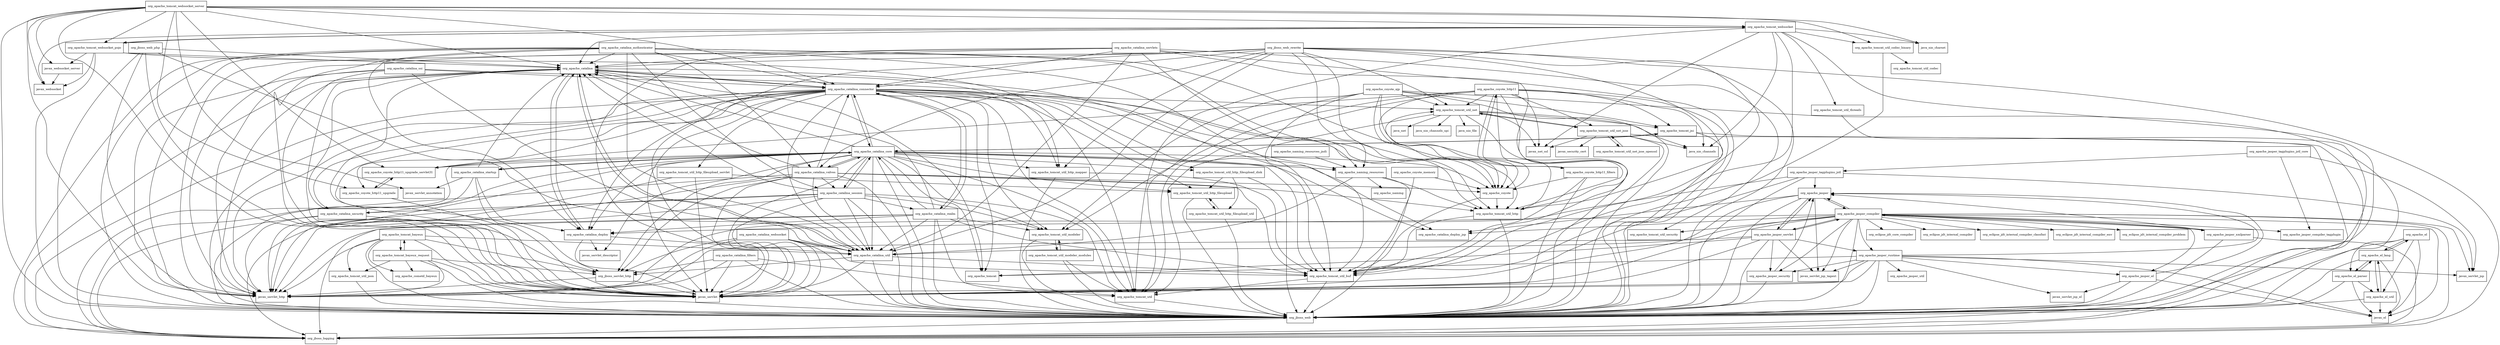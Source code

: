 digraph jbossweb_7_4_8_Final_redhat_4_package_dependencies {
  node [shape = box, fontsize=10.0];
  javax_websocket_server -> javax_websocket;
  org_apache_catalina -> javax_servlet;
  org_apache_catalina -> javax_servlet_http;
  org_apache_catalina -> org_apache_catalina_connector;
  org_apache_catalina -> org_apache_catalina_deploy;
  org_apache_catalina -> org_apache_catalina_deploy_jsp;
  org_apache_catalina -> org_apache_catalina_util;
  org_apache_catalina -> org_apache_tomcat;
  org_apache_catalina -> org_apache_tomcat_util_http_mapper;
  org_apache_catalina -> org_jboss_logging;
  org_apache_catalina -> org_jboss_servlet_http;
  org_apache_catalina_authenticator -> javax_servlet;
  org_apache_catalina_authenticator -> javax_servlet_http;
  org_apache_catalina_authenticator -> org_apache_catalina;
  org_apache_catalina_authenticator -> org_apache_catalina_connector;
  org_apache_catalina_authenticator -> org_apache_catalina_deploy;
  org_apache_catalina_authenticator -> org_apache_catalina_session;
  org_apache_catalina_authenticator -> org_apache_catalina_util;
  org_apache_catalina_authenticator -> org_apache_catalina_valves;
  org_apache_catalina_authenticator -> org_apache_coyote;
  org_apache_catalina_authenticator -> org_apache_tomcat_util_buf;
  org_apache_catalina_authenticator -> org_apache_tomcat_util_http;
  org_apache_catalina_authenticator -> org_jboss_logging;
  org_apache_catalina_authenticator -> org_jboss_web;
  org_apache_catalina_connector -> javax_servlet;
  org_apache_catalina_connector -> javax_servlet_http;
  org_apache_catalina_connector -> org_apache_catalina;
  org_apache_catalina_connector -> org_apache_catalina_core;
  org_apache_catalina_connector -> org_apache_catalina_deploy;
  org_apache_catalina_connector -> org_apache_catalina_realm;
  org_apache_catalina_connector -> org_apache_catalina_security;
  org_apache_catalina_connector -> org_apache_catalina_util;
  org_apache_catalina_connector -> org_apache_coyote;
  org_apache_catalina_connector -> org_apache_coyote_http11_upgrade;
  org_apache_catalina_connector -> org_apache_coyote_http11_upgrade_servlet31;
  org_apache_catalina_connector -> org_apache_naming_resources;
  org_apache_catalina_connector -> org_apache_tomcat;
  org_apache_catalina_connector -> org_apache_tomcat_util;
  org_apache_catalina_connector -> org_apache_tomcat_util_buf;
  org_apache_catalina_connector -> org_apache_tomcat_util_http;
  org_apache_catalina_connector -> org_apache_tomcat_util_http_fileupload;
  org_apache_catalina_connector -> org_apache_tomcat_util_http_fileupload_disk;
  org_apache_catalina_connector -> org_apache_tomcat_util_http_fileupload_servlet;
  org_apache_catalina_connector -> org_apache_tomcat_util_http_mapper;
  org_apache_catalina_connector -> org_apache_tomcat_util_modeler;
  org_apache_catalina_connector -> org_apache_tomcat_util_net;
  org_apache_catalina_connector -> org_jboss_logging;
  org_apache_catalina_connector -> org_jboss_servlet_http;
  org_apache_catalina_connector -> org_jboss_web;
  org_apache_catalina_core -> javax_servlet;
  org_apache_catalina_core -> javax_servlet_descriptor;
  org_apache_catalina_core -> javax_servlet_http;
  org_apache_catalina_core -> org_apache_catalina;
  org_apache_catalina_core -> org_apache_catalina_connector;
  org_apache_catalina_core -> org_apache_catalina_deploy;
  org_apache_catalina_core -> org_apache_catalina_deploy_jsp;
  org_apache_catalina_core -> org_apache_catalina_security;
  org_apache_catalina_core -> org_apache_catalina_session;
  org_apache_catalina_core -> org_apache_catalina_startup;
  org_apache_catalina_core -> org_apache_catalina_util;
  org_apache_catalina_core -> org_apache_catalina_valves;
  org_apache_catalina_core -> org_apache_coyote;
  org_apache_catalina_core -> org_apache_coyote_http11_upgrade_servlet31;
  org_apache_catalina_core -> org_apache_naming_resources;
  org_apache_catalina_core -> org_apache_tomcat;
  org_apache_catalina_core -> org_apache_tomcat_jni;
  org_apache_catalina_core -> org_apache_tomcat_util;
  org_apache_catalina_core -> org_apache_tomcat_util_buf;
  org_apache_catalina_core -> org_apache_tomcat_util_http_fileupload;
  org_apache_catalina_core -> org_apache_tomcat_util_http_fileupload_disk;
  org_apache_catalina_core -> org_apache_tomcat_util_http_mapper;
  org_apache_catalina_core -> org_apache_tomcat_util_modeler;
  org_apache_catalina_core -> org_jboss_logging;
  org_apache_catalina_core -> org_jboss_servlet_http;
  org_apache_catalina_core -> org_jboss_web;
  org_apache_catalina_deploy -> javax_servlet;
  org_apache_catalina_deploy -> javax_servlet_descriptor;
  org_apache_catalina_deploy -> org_apache_catalina;
  org_apache_catalina_deploy -> org_apache_catalina_util;
  org_apache_catalina_filters -> javax_servlet;
  org_apache_catalina_filters -> javax_servlet_http;
  org_apache_catalina_filters -> org_apache_tomcat_util;
  org_apache_catalina_filters -> org_jboss_servlet_http;
  org_apache_catalina_filters -> org_jboss_web;
  org_apache_catalina_realm -> javax_servlet_http;
  org_apache_catalina_realm -> org_apache_catalina;
  org_apache_catalina_realm -> org_apache_catalina_connector;
  org_apache_catalina_realm -> org_apache_catalina_core;
  org_apache_catalina_realm -> org_apache_catalina_deploy;
  org_apache_catalina_realm -> org_apache_catalina_util;
  org_apache_catalina_realm -> org_apache_tomcat_util;
  org_apache_catalina_realm -> org_apache_tomcat_util_buf;
  org_apache_catalina_realm -> org_apache_tomcat_util_modeler;
  org_apache_catalina_realm -> org_jboss_logging;
  org_apache_catalina_realm -> org_jboss_web;
  org_apache_catalina_security -> javax_servlet;
  org_apache_catalina_security -> javax_servlet_http;
  org_apache_catalina_security -> org_apache_catalina;
  org_apache_catalina_security -> org_jboss_logging;
  org_apache_catalina_servlets -> javax_servlet;
  org_apache_catalina_servlets -> javax_servlet_http;
  org_apache_catalina_servlets -> org_apache_catalina;
  org_apache_catalina_servlets -> org_apache_catalina_connector;
  org_apache_catalina_servlets -> org_apache_catalina_util;
  org_apache_catalina_servlets -> org_apache_naming_resources;
  org_apache_catalina_servlets -> org_apache_tomcat_util_http;
  org_apache_catalina_servlets -> org_apache_tomcat_util_security;
  org_apache_catalina_servlets -> org_jboss_web;
  org_apache_catalina_session -> javax_servlet;
  org_apache_catalina_session -> javax_servlet_http;
  org_apache_catalina_session -> org_apache_catalina;
  org_apache_catalina_session -> org_apache_catalina_core;
  org_apache_catalina_session -> org_apache_catalina_realm;
  org_apache_catalina_session -> org_apache_catalina_security;
  org_apache_catalina_session -> org_apache_catalina_util;
  org_apache_catalina_session -> org_apache_tomcat_util;
  org_apache_catalina_session -> org_apache_tomcat_util_modeler;
  org_apache_catalina_session -> org_jboss_logging;
  org_apache_catalina_session -> org_jboss_web;
  org_apache_catalina_ssi -> javax_servlet;
  org_apache_catalina_ssi -> javax_servlet_http;
  org_apache_catalina_ssi -> org_apache_catalina_connector;
  org_apache_catalina_ssi -> org_apache_catalina_util;
  org_apache_catalina_ssi -> org_apache_tomcat_util_http;
  org_apache_catalina_ssi -> org_jboss_web;
  org_apache_catalina_startup -> javax_servlet;
  org_apache_catalina_startup -> javax_servlet_annotation;
  org_apache_catalina_startup -> org_apache_catalina;
  org_apache_catalina_startup -> org_apache_catalina_core;
  org_apache_catalina_startup -> org_apache_catalina_deploy;
  org_apache_catalina_startup -> org_jboss_web;
  org_apache_catalina_util -> javax_servlet;
  org_apache_catalina_util -> org_apache_catalina;
  org_apache_catalina_util -> org_apache_tomcat_util_buf;
  org_apache_catalina_util -> org_jboss_servlet_http;
  org_apache_catalina_util -> org_jboss_web;
  org_apache_catalina_valves -> javax_servlet;
  org_apache_catalina_valves -> javax_servlet_http;
  org_apache_catalina_valves -> org_apache_catalina;
  org_apache_catalina_valves -> org_apache_catalina_connector;
  org_apache_catalina_valves -> org_apache_catalina_core;
  org_apache_catalina_valves -> org_apache_catalina_session;
  org_apache_catalina_valves -> org_apache_catalina_util;
  org_apache_catalina_valves -> org_apache_coyote;
  org_apache_catalina_valves -> org_apache_tomcat_util_buf;
  org_apache_catalina_valves -> org_apache_tomcat_util_http;
  org_apache_catalina_valves -> org_jboss_logging;
  org_apache_catalina_valves -> org_jboss_servlet_http;
  org_apache_catalina_valves -> org_jboss_web;
  org_apache_catalina_websocket -> javax_servlet;
  org_apache_catalina_websocket -> javax_servlet_http;
  org_apache_catalina_websocket -> org_apache_catalina_util;
  org_apache_catalina_websocket -> org_apache_tomcat_util_buf;
  org_apache_catalina_websocket -> org_jboss_servlet_http;
  org_apache_catalina_websocket -> org_jboss_web;
  org_apache_coyote -> org_apache_tomcat_util_buf;
  org_apache_coyote -> org_apache_tomcat_util_http;
  org_apache_coyote -> org_apache_tomcat_util_net;
  org_apache_coyote_ajp -> org_apache_coyote;
  org_apache_coyote_ajp -> org_apache_tomcat_jni;
  org_apache_coyote_ajp -> org_apache_tomcat_util;
  org_apache_coyote_ajp -> org_apache_tomcat_util_buf;
  org_apache_coyote_ajp -> org_apache_tomcat_util_http;
  org_apache_coyote_ajp -> org_apache_tomcat_util_modeler;
  org_apache_coyote_ajp -> org_apache_tomcat_util_net;
  org_apache_coyote_ajp -> org_jboss_logging;
  org_apache_coyote_ajp -> org_jboss_web;
  org_apache_coyote_http11 -> java_nio_channels;
  org_apache_coyote_http11 -> javax_net_ssl;
  org_apache_coyote_http11 -> org_apache_coyote;
  org_apache_coyote_http11 -> org_apache_coyote_http11_filters;
  org_apache_coyote_http11 -> org_apache_coyote_http11_upgrade_servlet31;
  org_apache_coyote_http11 -> org_apache_tomcat_jni;
  org_apache_coyote_http11 -> org_apache_tomcat_util;
  org_apache_coyote_http11 -> org_apache_tomcat_util_buf;
  org_apache_coyote_http11 -> org_apache_tomcat_util_http;
  org_apache_coyote_http11 -> org_apache_tomcat_util_modeler;
  org_apache_coyote_http11 -> org_apache_tomcat_util_net;
  org_apache_coyote_http11 -> org_apache_tomcat_util_net_jsse;
  org_apache_coyote_http11 -> org_jboss_web;
  org_apache_coyote_http11_filters -> org_apache_coyote;
  org_apache_coyote_http11_filters -> org_apache_coyote_http11;
  org_apache_coyote_http11_filters -> org_apache_tomcat_util_buf;
  org_apache_coyote_http11_filters -> org_jboss_web;
  org_apache_coyote_http11_upgrade -> javax_servlet;
  org_apache_coyote_http11_upgrade -> org_apache_coyote_http11_upgrade_servlet31;
  org_apache_coyote_http11_upgrade_servlet31 -> org_apache_coyote_http11_upgrade;
  org_apache_coyote_memory -> org_apache_coyote;
  org_apache_coyote_memory -> org_apache_tomcat_util_buf;
  org_apache_el -> javax_el;
  org_apache_el -> org_apache_el_lang;
  org_apache_el -> org_apache_el_parser;
  org_apache_el -> org_apache_el_util;
  org_apache_el -> org_jboss_web;
  org_apache_el_lang -> javax_el;
  org_apache_el_lang -> org_apache_el;
  org_apache_el_lang -> org_apache_el_parser;
  org_apache_el_lang -> org_apache_el_util;
  org_apache_el_lang -> org_jboss_web;
  org_apache_el_parser -> javax_el;
  org_apache_el_parser -> org_apache_el_lang;
  org_apache_el_parser -> org_apache_el_util;
  org_apache_el_parser -> org_jboss_web;
  org_apache_el_util -> javax_el;
  org_apache_el_util -> org_apache_el_lang;
  org_apache_el_util -> org_jboss_web;
  org_apache_jasper -> javax_servlet;
  org_apache_jasper -> javax_servlet_jsp_tagext;
  org_apache_jasper -> org_apache_catalina_deploy_jsp;
  org_apache_jasper -> org_apache_jasper_compiler;
  org_apache_jasper -> org_apache_jasper_servlet;
  org_apache_jasper -> org_jboss_web;
  org_apache_jasper_compiler -> javax_el;
  org_apache_jasper_compiler -> javax_servlet;
  org_apache_jasper_compiler -> javax_servlet_jsp;
  org_apache_jasper_compiler -> javax_servlet_jsp_tagext;
  org_apache_jasper_compiler -> org_apache_catalina_deploy;
  org_apache_jasper_compiler -> org_apache_catalina_deploy_jsp;
  org_apache_jasper_compiler -> org_apache_catalina_util;
  org_apache_jasper_compiler -> org_apache_jasper;
  org_apache_jasper_compiler -> org_apache_jasper_compiler_tagplugin;
  org_apache_jasper_compiler -> org_apache_jasper_el;
  org_apache_jasper_compiler -> org_apache_jasper_runtime;
  org_apache_jasper_compiler -> org_apache_jasper_security;
  org_apache_jasper_compiler -> org_apache_jasper_servlet;
  org_apache_jasper_compiler -> org_apache_jasper_xmlparser;
  org_apache_jasper_compiler -> org_apache_tomcat_util_security;
  org_apache_jasper_compiler -> org_eclipse_jdt_core_compiler;
  org_apache_jasper_compiler -> org_eclipse_jdt_internal_compiler;
  org_apache_jasper_compiler -> org_eclipse_jdt_internal_compiler_classfmt;
  org_apache_jasper_compiler -> org_eclipse_jdt_internal_compiler_env;
  org_apache_jasper_compiler -> org_eclipse_jdt_internal_compiler_problem;
  org_apache_jasper_compiler -> org_jboss_logging;
  org_apache_jasper_compiler -> org_jboss_web;
  org_apache_jasper_el -> javax_el;
  org_apache_jasper_el -> javax_servlet_jsp_el;
  org_apache_jasper_el -> org_apache_jasper;
  org_apache_jasper_el -> org_jboss_web;
  org_apache_jasper_runtime -> javax_el;
  org_apache_jasper_runtime -> javax_servlet;
  org_apache_jasper_runtime -> javax_servlet_http;
  org_apache_jasper_runtime -> javax_servlet_jsp;
  org_apache_jasper_runtime -> javax_servlet_jsp_el;
  org_apache_jasper_runtime -> javax_servlet_jsp_tagext;
  org_apache_jasper_runtime -> org_apache_jasper;
  org_apache_jasper_runtime -> org_apache_jasper_el;
  org_apache_jasper_runtime -> org_apache_jasper_security;
  org_apache_jasper_runtime -> org_apache_jasper_util;
  org_apache_jasper_runtime -> org_apache_tomcat;
  org_apache_jasper_runtime -> org_jboss_web;
  org_apache_jasper_security -> org_apache_jasper;
  org_apache_jasper_security -> org_jboss_web;
  org_apache_jasper_servlet -> javax_servlet;
  org_apache_jasper_servlet -> javax_servlet_http;
  org_apache_jasper_servlet -> javax_servlet_jsp_tagext;
  org_apache_jasper_servlet -> org_apache_jasper;
  org_apache_jasper_servlet -> org_apache_jasper_compiler;
  org_apache_jasper_servlet -> org_apache_jasper_runtime;
  org_apache_jasper_servlet -> org_apache_jasper_security;
  org_apache_jasper_servlet -> org_apache_tomcat;
  org_apache_jasper_servlet -> org_jboss_web;
  org_apache_jasper_tagplugins_jstl -> javax_servlet;
  org_apache_jasper_tagplugins_jstl -> javax_servlet_http;
  org_apache_jasper_tagplugins_jstl -> javax_servlet_jsp;
  org_apache_jasper_tagplugins_jstl -> org_apache_jasper;
  org_apache_jasper_tagplugins_jstl -> org_jboss_web;
  org_apache_jasper_tagplugins_jstl_core -> javax_servlet_jsp;
  org_apache_jasper_tagplugins_jstl_core -> org_apache_jasper_compiler_tagplugin;
  org_apache_jasper_tagplugins_jstl_core -> org_apache_jasper_tagplugins_jstl;
  org_apache_jasper_xmlparser -> org_apache_jasper;
  org_apache_jasper_xmlparser -> org_apache_jasper_compiler;
  org_apache_jasper_xmlparser -> org_jboss_logging;
  org_apache_jasper_xmlparser -> org_jboss_web;
  org_apache_naming_resources -> org_apache_catalina_util;
  org_apache_naming_resources -> org_apache_naming;
  org_apache_naming_resources -> org_apache_tomcat_util_http;
  org_apache_naming_resources -> org_jboss_web;
  org_apache_naming_resources_jndi -> org_apache_naming_resources;
  org_apache_tomcat_bayeux -> javax_servlet;
  org_apache_tomcat_bayeux -> javax_servlet_http;
  org_apache_tomcat_bayeux -> org_apache_catalina_util;
  org_apache_tomcat_bayeux -> org_apache_cometd_bayeux;
  org_apache_tomcat_bayeux -> org_apache_tomcat_bayeux_request;
  org_apache_tomcat_bayeux -> org_apache_tomcat_util_json;
  org_apache_tomcat_bayeux -> org_jboss_servlet_http;
  org_apache_tomcat_bayeux -> org_jboss_web;
  org_apache_tomcat_bayeux_request -> javax_servlet;
  org_apache_tomcat_bayeux_request -> javax_servlet_http;
  org_apache_tomcat_bayeux_request -> org_apache_cometd_bayeux;
  org_apache_tomcat_bayeux_request -> org_apache_tomcat_bayeux;
  org_apache_tomcat_bayeux_request -> org_apache_tomcat_util_json;
  org_apache_tomcat_bayeux_request -> org_jboss_servlet_http;
  org_apache_tomcat_bayeux_request -> org_jboss_web;
  org_apache_tomcat_jni -> org_apache_catalina_core;
  org_apache_tomcat_jni -> org_jboss_logging;
  org_apache_tomcat_jni -> org_jboss_web;
  org_apache_tomcat_util -> org_jboss_web;
  org_apache_tomcat_util_buf -> org_apache_tomcat_util;
  org_apache_tomcat_util_buf -> org_jboss_web;
  org_apache_tomcat_util_codec_binary -> org_apache_tomcat_util_buf;
  org_apache_tomcat_util_codec_binary -> org_apache_tomcat_util_codec;
  org_apache_tomcat_util_http -> org_apache_tomcat_util_buf;
  org_apache_tomcat_util_http -> org_jboss_web;
  org_apache_tomcat_util_http_fileupload -> org_apache_tomcat_util_http_fileupload_util;
  org_apache_tomcat_util_http_fileupload -> org_jboss_web;
  org_apache_tomcat_util_http_fileupload_disk -> org_apache_tomcat_util_http_fileupload;
  org_apache_tomcat_util_http_fileupload_disk -> org_apache_tomcat_util_http_fileupload_util;
  org_apache_tomcat_util_http_fileupload_disk -> org_jboss_web;
  org_apache_tomcat_util_http_fileupload_servlet -> javax_servlet;
  org_apache_tomcat_util_http_fileupload_servlet -> javax_servlet_http;
  org_apache_tomcat_util_http_fileupload_servlet -> org_apache_tomcat_util_http_fileupload;
  org_apache_tomcat_util_http_fileupload_util -> org_apache_tomcat_util_http_fileupload;
  org_apache_tomcat_util_http_fileupload_util -> org_jboss_web;
  org_apache_tomcat_util_http_mapper -> org_apache_tomcat_util_buf;
  org_apache_tomcat_util_http_mapper -> org_jboss_web;
  org_apache_tomcat_util_json -> org_jboss_web;
  org_apache_tomcat_util_modeler -> org_apache_tomcat_util_modeler_modules;
  org_apache_tomcat_util_modeler -> org_jboss_web;
  org_apache_tomcat_util_modeler_modules -> org_apache_tomcat_util;
  org_apache_tomcat_util_modeler_modules -> org_apache_tomcat_util_modeler;
  org_apache_tomcat_util_modeler_modules -> org_jboss_web;
  org_apache_tomcat_util_net -> java_net;
  org_apache_tomcat_util_net -> java_nio_channels;
  org_apache_tomcat_util_net -> java_nio_channels_spi;
  org_apache_tomcat_util_net -> java_nio_file;
  org_apache_tomcat_util_net -> javax_net_ssl;
  org_apache_tomcat_util_net -> org_apache_tomcat_jni;
  org_apache_tomcat_util_net -> org_apache_tomcat_util;
  org_apache_tomcat_util_net -> org_apache_tomcat_util_net_jsse;
  org_apache_tomcat_util_net -> org_jboss_web;
  org_apache_tomcat_util_net_jsse -> java_nio_channels;
  org_apache_tomcat_util_net_jsse -> javax_net_ssl;
  org_apache_tomcat_util_net_jsse -> javax_security_cert;
  org_apache_tomcat_util_net_jsse -> org_apache_tomcat_util_net;
  org_apache_tomcat_util_net_jsse -> org_apache_tomcat_util_net_jsse_openssl;
  org_apache_tomcat_util_net_jsse -> org_jboss_logging;
  org_apache_tomcat_util_net_jsse -> org_jboss_web;
  org_apache_tomcat_util_net_jsse_openssl -> org_apache_tomcat_util_net_jsse;
  org_apache_tomcat_util_threads -> org_jboss_web;
  org_apache_tomcat_websocket -> java_nio_channels;
  org_apache_tomcat_websocket -> java_nio_charset;
  org_apache_tomcat_websocket -> javax_net_ssl;
  org_apache_tomcat_websocket -> javax_websocket;
  org_apache_tomcat_websocket -> org_apache_catalina;
  org_apache_tomcat_websocket -> org_apache_tomcat_util;
  org_apache_tomcat_websocket -> org_apache_tomcat_util_buf;
  org_apache_tomcat_websocket -> org_apache_tomcat_util_codec_binary;
  org_apache_tomcat_websocket -> org_apache_tomcat_util_threads;
  org_apache_tomcat_websocket -> org_apache_tomcat_websocket_pojo;
  org_apache_tomcat_websocket -> org_jboss_web;
  org_apache_tomcat_websocket_pojo -> javax_websocket;
  org_apache_tomcat_websocket_pojo -> javax_websocket_server;
  org_apache_tomcat_websocket_pojo -> org_apache_catalina;
  org_apache_tomcat_websocket_pojo -> org_apache_tomcat_util;
  org_apache_tomcat_websocket_pojo -> org_apache_tomcat_websocket;
  org_apache_tomcat_websocket_pojo -> org_jboss_web;
  org_apache_tomcat_websocket_server -> java_nio_charset;
  org_apache_tomcat_websocket_server -> javax_servlet;
  org_apache_tomcat_websocket_server -> javax_servlet_annotation;
  org_apache_tomcat_websocket_server -> javax_servlet_http;
  org_apache_tomcat_websocket_server -> javax_websocket;
  org_apache_tomcat_websocket_server -> javax_websocket_server;
  org_apache_tomcat_websocket_server -> org_apache_catalina;
  org_apache_tomcat_websocket_server -> org_apache_catalina_connector;
  org_apache_tomcat_websocket_server -> org_apache_coyote_http11_upgrade;
  org_apache_tomcat_websocket_server -> org_apache_coyote_http11_upgrade_servlet31;
  org_apache_tomcat_websocket_server -> org_apache_tomcat_util_codec_binary;
  org_apache_tomcat_websocket_server -> org_apache_tomcat_websocket;
  org_apache_tomcat_websocket_server -> org_apache_tomcat_websocket_pojo;
  org_apache_tomcat_websocket_server -> org_jboss_web;
  org_jboss_servlet_http -> javax_servlet;
  org_jboss_servlet_http -> javax_servlet_http;
  org_jboss_web -> org_jboss_logging;
  org_jboss_web_php -> javax_servlet;
  org_jboss_web_php -> javax_servlet_http;
  org_jboss_web_php -> org_apache_catalina;
  org_jboss_web_php -> org_apache_catalina_util;
  org_jboss_web_php -> org_jboss_web;
  org_jboss_web_rewrite -> javax_servlet;
  org_jboss_web_rewrite -> javax_servlet_http;
  org_jboss_web_rewrite -> org_apache_catalina;
  org_jboss_web_rewrite -> org_apache_catalina_connector;
  org_jboss_web_rewrite -> org_apache_catalina_util;
  org_jboss_web_rewrite -> org_apache_catalina_valves;
  org_jboss_web_rewrite -> org_apache_coyote;
  org_jboss_web_rewrite -> org_apache_naming_resources;
  org_jboss_web_rewrite -> org_apache_tomcat_util_buf;
  org_jboss_web_rewrite -> org_apache_tomcat_util_http;
  org_jboss_web_rewrite -> org_apache_tomcat_util_http_mapper;
  org_jboss_web_rewrite -> org_apache_tomcat_util_net;
  org_jboss_web_rewrite -> org_jboss_logging;
  org_jboss_web_rewrite -> org_jboss_web;
}
